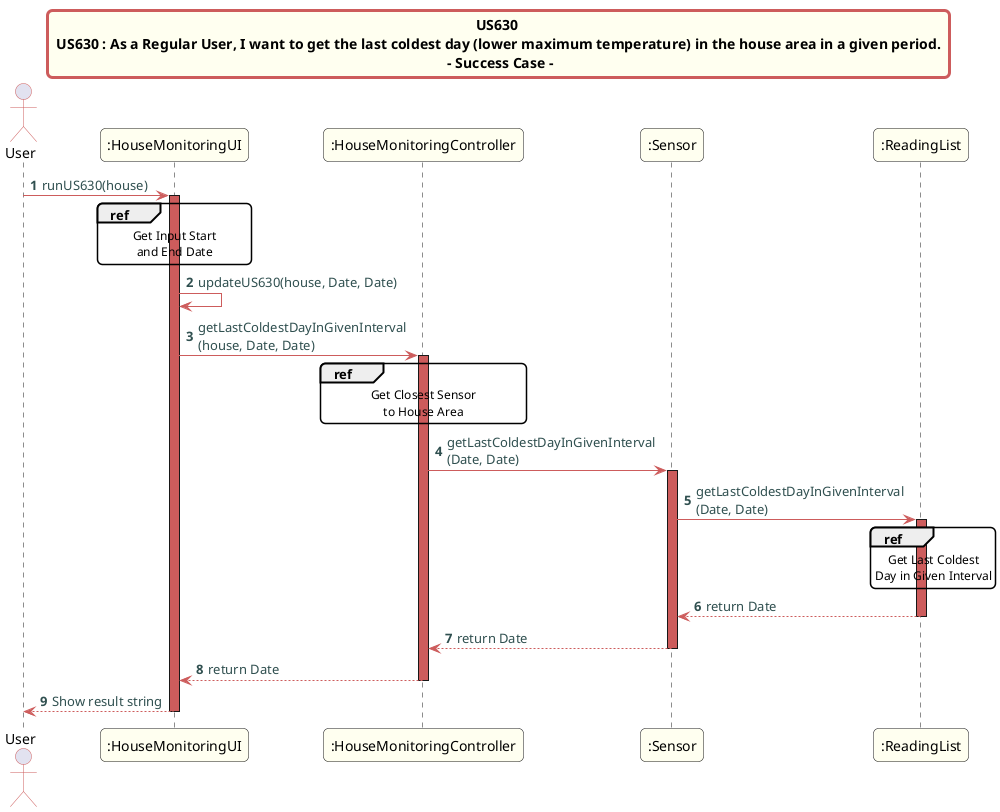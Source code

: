 @startuml
skinparam titleBorderRoundCorner 10
skinparam titleBorderThickness 3
skinparam titleBorderColor indianred
skinparam titleBackgroundColor ivory
skinparam FontName quicksand
skinparam actor {
  BorderColor indianred
  }
skinparam sequence {
  LifeLineBackgroundColor indianred
  ParticipantBackgroundColor ivory
}
skinparam roundcorner 10
skinparam component {
  arrowThickness 1
  ArrowFontName Verdana
  ArrowColor indianred
  ArrowFontColor darkslategrey
}
title US630 \n US630 : As a Regular User, I want to get the last coldest day (lower maximum temperature) in the house area in a given period. \n - Success Case -
autonumber
actor User
User -> ":HouseMonitoringUI": runUS630(house)
activate ":HouseMonitoringUI"
ref over ":HouseMonitoringUI"
Get Input Start
and End Date
end ref
":HouseMonitoringUI" -> ":HouseMonitoringUI": updateUS630(house, Date, Date)
":HouseMonitoringUI" -> ":HouseMonitoringController": getLastColdestDayInGivenInterval\n(house, Date, Date)
ref over ":HouseMonitoringController"
Get Closest Sensor
to House Area
end ref
activate ":HouseMonitoringController"
":HouseMonitoringController" -> ":Sensor": getLastColdestDayInGivenInterval\n(Date, Date)
activate ":Sensor"
":Sensor" -> ":ReadingList": getLastColdestDayInGivenInterval\n(Date, Date)
activate ":ReadingList"
ref over ":ReadingList"
Get Last Coldest
Day in Given Interval
end ref
":ReadingList" --> ":Sensor": return Date
deactivate ":ReadingList"
":Sensor" --> ":HouseMonitoringController": return Date
deactivate ":Sensor"
":HouseMonitoringController" --> ":HouseMonitoringUI": return Date
deactivate ":HouseMonitoringController"
":HouseMonitoringUI" --> User: Show result string
deactivate ":HouseMonitoringUI"
@enduml
